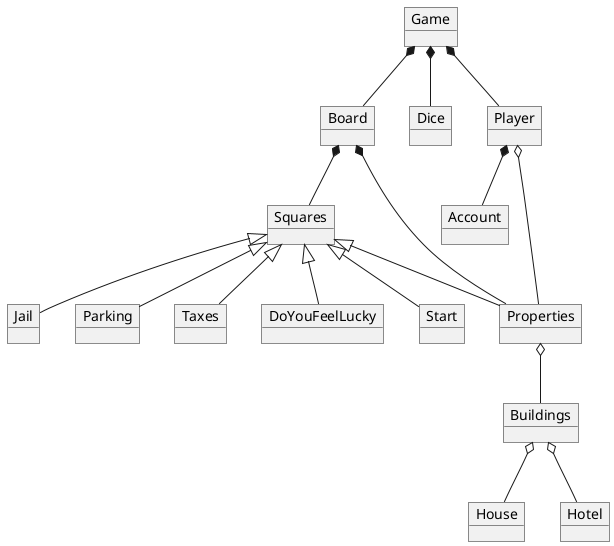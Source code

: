 @startuml

object Board
object Buildings
object Squares
object Game
object Dice
object Player
object Account
object Jail
object Parking
object Taxes
object DoYouFeelLucky
object House
object Hotel
object Properties
object Start

Properties o-- Buildings
Squares <|-- Properties
Buildings o-- House
Buildings o-- Hotel
Player o-- Properties
Squares <|-- Start
Squares <|-- Jail
Squares <|-- Parking
Squares <|-- Taxes
Squares <|-- DoYouFeelLucky
Board *-- Squares
Board *-- Properties
Game *-- Board
Game *-- Dice
Game *-- Player
Player *-- Account

@enduml


